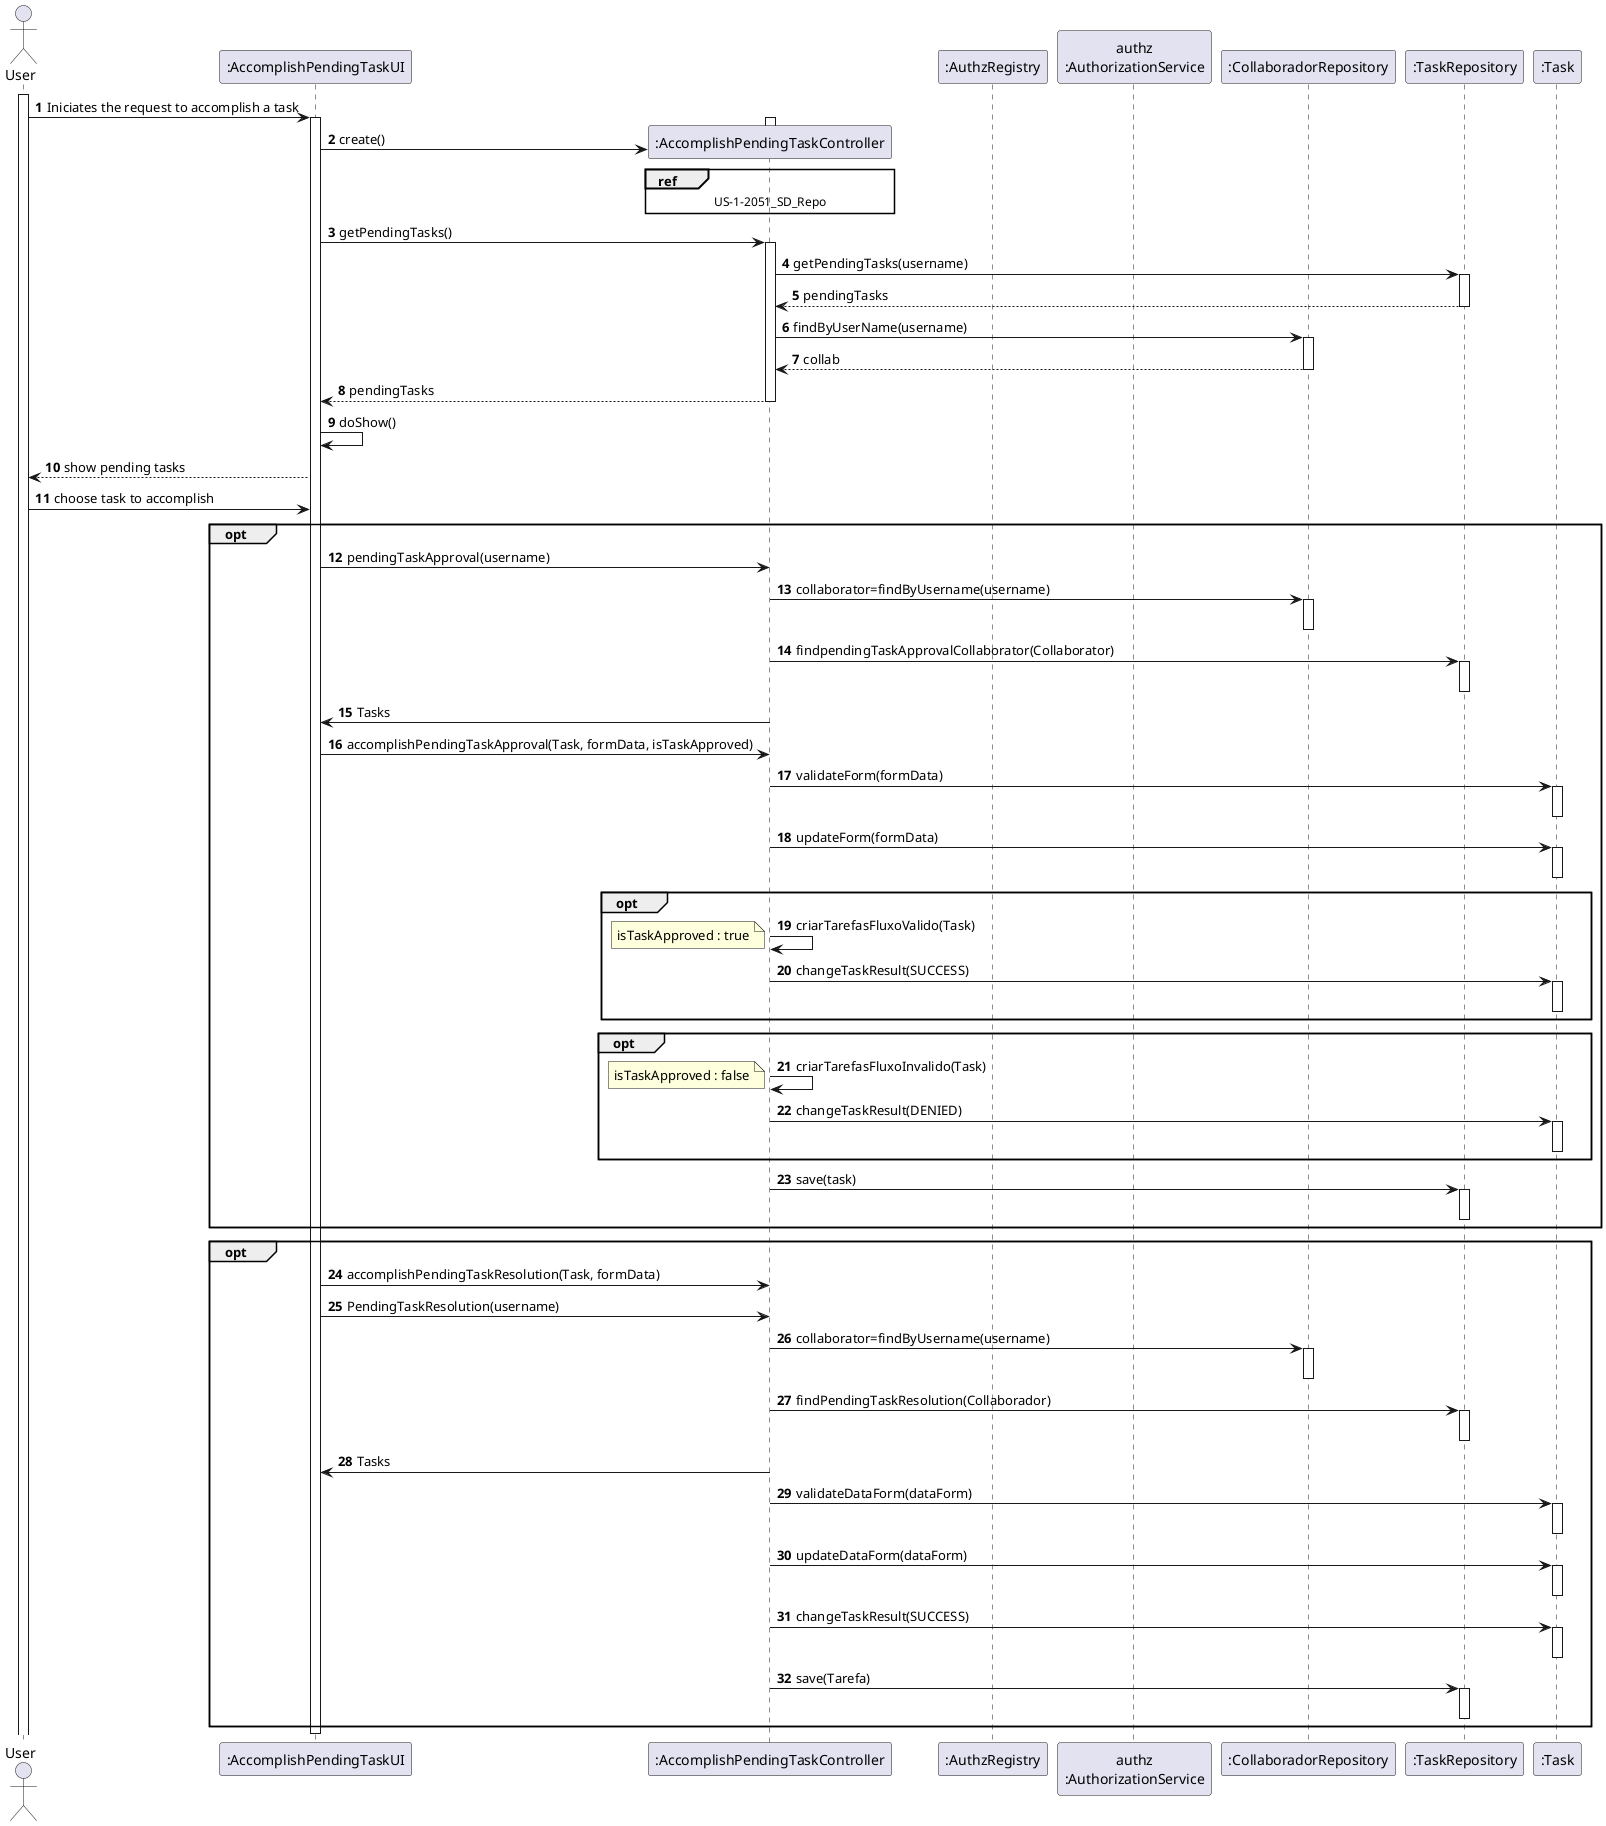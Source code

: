 @startuml
autonumber

 actor "User" as U
participant ":AccomplishPendingTaskUI" as UI
participant ":AccomplishPendingTaskController" as CTRL
participant ":AuthzRegistry" as AR
participant "authz\n:AuthorizationService" as AS
participant ":CollaboradorRepository" as CR
participant ":TaskRepository" as TR
participant ":Task" as T

activate U
U-> UI : Iniciates the request to accomplish a task
activate UI
activate CTRL
         UI-> CTRL** : create()
         ref over CTRL
         US-1-2051_SD_Repo
         end ref
         deactivate CTRL



           deactivate CTRL

                  UI-> CTRL : getPendingTasks()
                  activate CTRL

                  CTRL-> TR : getPendingTasks(username)
                  activate TR

                  TR--> CTRL : pendingTasks
                  deactivate TR

                  CTRL-> CR : findByUserName(username)
                  activate CR
                  CR--> CTRL : collab
                  deactivate CR

                  CTRL--> UI : pendingTasks
                  deactivate CTRL




UI -> UI : doShow()
UI --> U: show pending tasks
U-> UI : choose task to accomplish
opt
UI -> CTRL : pendingTaskApproval(username)
CTRL -> CR : collaborator=findByUsername(username)
activate CR
deactivate CR
CTRL -> TR : findpendingTaskApprovalCollaborator(Collaborator)
activate TR
deactivate TR
CTRL -> UI : Tasks
UI -> CTRL : accomplishPendingTaskApproval(Task, formData, isTaskApproved)
CTRL -> T : validateForm(formData)
activate T
deactivate T
CTRL -> T : updateForm(formData)
activate T
deactivate T
opt
CTRL -> CTRL : criarTarefasFluxoValido(Task)
note left : isTaskApproved : true
CTRL -> T : changeTaskResult(SUCCESS)
activate T
deactivate T
end opt
opt
CTRL -> CTRL : criarTarefasFluxoInvalido(Task)
note left : isTaskApproved : false
CTRL -> T : changeTaskResult(DENIED)
activate T
deactivate T
end opt
CTRL -> TR : save(task)
activate TR
deactivate TR
end opt
opt
UI -> CTRL : accomplishPendingTaskResolution(Task, formData)
UI -> CTRL : PendingTaskResolution(username)
CTRL -> CR : collaborator=findByUsername(username)
activate CR
deactivate CR
CTRL -> TR : findPendingTaskResolution(Collaborador)
activate TR
deactivate TR
CTRL -> UI : Tasks
CTRL -> T : validateDataForm(dataForm)
activate T
deactivate T
CTRL -> T : updateDataForm(dataForm)
activate T
deactivate T
CTRL -> T : changeTaskResult(SUCCESS)
activate T
deactivate T
CTRL -> TR : save(Tarefa)
activate TR
deactivate TR
end opt
deactivate CTRL
deactivate UI

@enduml